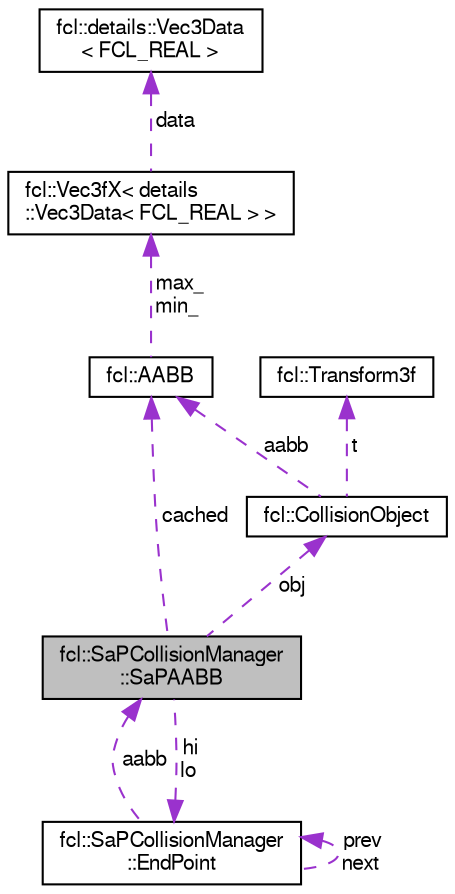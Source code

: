 digraph "fcl::SaPCollisionManager::SaPAABB"
{
  edge [fontname="FreeSans",fontsize="10",labelfontname="FreeSans",labelfontsize="10"];
  node [fontname="FreeSans",fontsize="10",shape=record];
  Node1 [label="fcl::SaPCollisionManager\l::SaPAABB",height=0.2,width=0.4,color="black", fillcolor="grey75", style="filled" fontcolor="black"];
  Node2 -> Node1 [dir="back",color="darkorchid3",fontsize="10",style="dashed",label=" obj" ,fontname="FreeSans"];
  Node2 [label="fcl::CollisionObject",height=0.2,width=0.4,color="black", fillcolor="white", style="filled",URL="$a00029.html",tooltip="the object for collision or distance computation, contains the geometry and the transform information..."];
  Node3 -> Node2 [dir="back",color="darkorchid3",fontsize="10",style="dashed",label=" aabb" ,fontname="FreeSans"];
  Node3 [label="fcl::AABB",height=0.2,width=0.4,color="black", fillcolor="white", style="filled",URL="$a00003.html",tooltip="A class describing the AABB collision structure, which is a box in 3D space determined by two diagona..."];
  Node4 -> Node3 [dir="back",color="darkorchid3",fontsize="10",style="dashed",label=" max_\nmin_" ,fontname="FreeSans"];
  Node4 [label="fcl::Vec3fX\< details\l::Vec3Data\< FCL_REAL \> \>",height=0.2,width=0.4,color="black", fillcolor="white", style="filled",URL="$a00223.html"];
  Node5 -> Node4 [dir="back",color="darkorchid3",fontsize="10",style="dashed",label=" data" ,fontname="FreeSans"];
  Node5 [label="fcl::details::Vec3Data\l\< FCL_REAL \>",height=0.2,width=0.4,color="black", fillcolor="white", style="filled",URL="$a00222.html"];
  Node6 -> Node2 [dir="back",color="darkorchid3",fontsize="10",style="dashed",label=" t" ,fontname="FreeSans"];
  Node6 [label="fcl::Transform3f",height=0.2,width=0.4,color="black", fillcolor="white", style="filled",URL="$a00212.html",tooltip="Simple transform class used locally by InterpMotion. "];
  Node7 -> Node1 [dir="back",color="darkorchid3",fontsize="10",style="dashed",label=" hi\nlo" ,fontname="FreeSans"];
  Node7 [label="fcl::SaPCollisionManager\l::EndPoint",height=0.2,width=0.4,color="black", fillcolor="white", style="filled",URL="$a00051.html",tooltip="End point for an interval. "];
  Node7 -> Node7 [dir="back",color="darkorchid3",fontsize="10",style="dashed",label=" prev\nnext" ,fontname="FreeSans"];
  Node1 -> Node7 [dir="back",color="darkorchid3",fontsize="10",style="dashed",label=" aabb" ,fontname="FreeSans"];
  Node3 -> Node1 [dir="back",color="darkorchid3",fontsize="10",style="dashed",label=" cached" ,fontname="FreeSans"];
}
